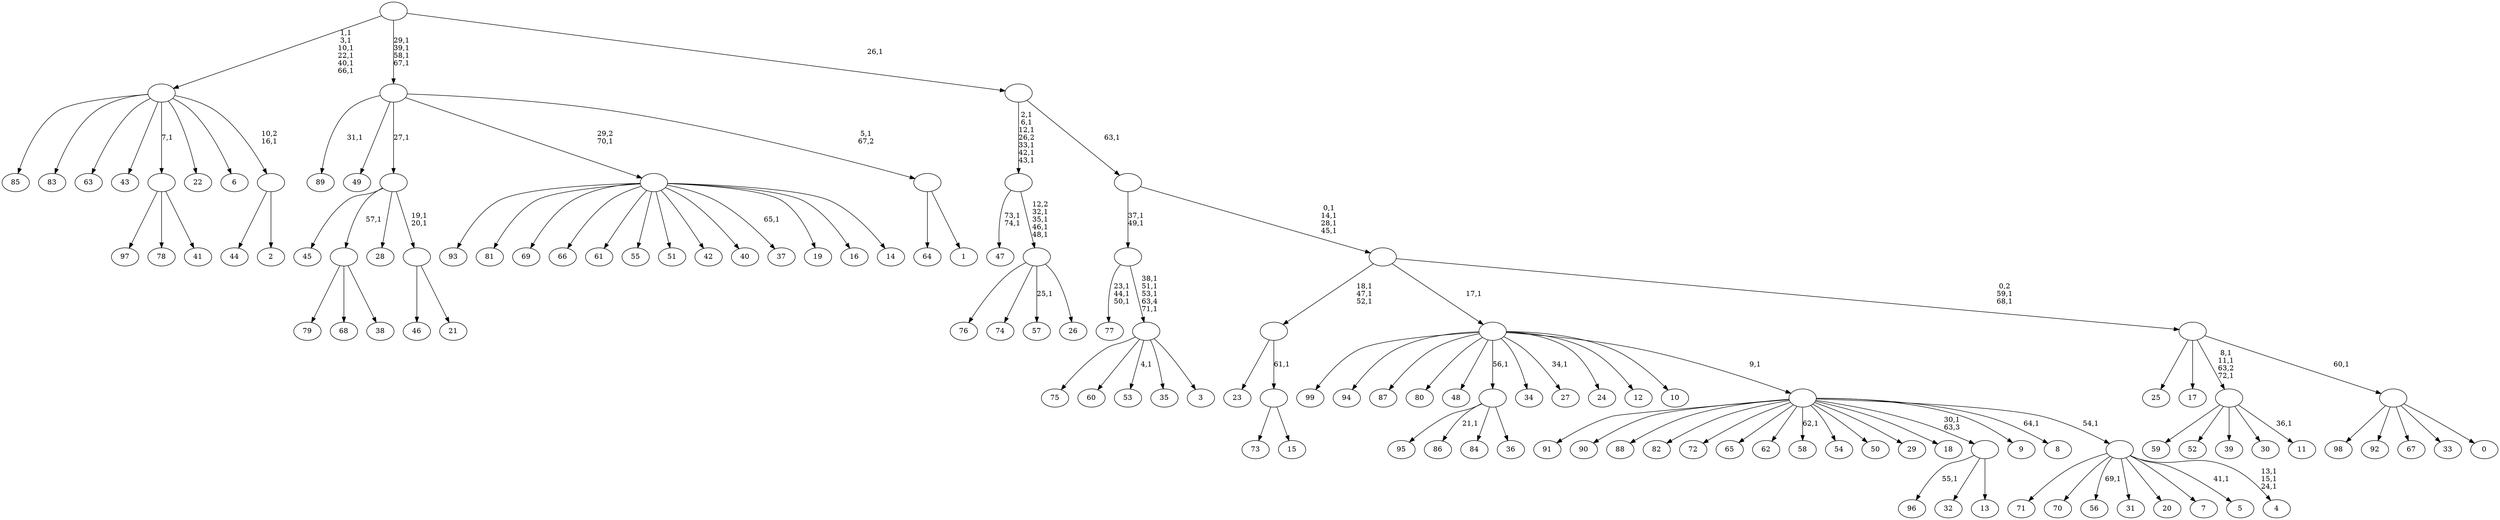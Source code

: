 digraph T {
	175 [label="99"]
	174 [label="98"]
	173 [label="97"]
	172 [label="96"]
	170 [label="95"]
	169 [label="94"]
	168 [label="93"]
	167 [label="92"]
	166 [label="91"]
	165 [label="90"]
	164 [label="89"]
	162 [label="88"]
	161 [label="87"]
	160 [label="86"]
	158 [label="85"]
	157 [label="84"]
	156 [label="83"]
	155 [label="82"]
	154 [label="81"]
	153 [label="80"]
	152 [label="79"]
	151 [label="78"]
	150 [label="77"]
	146 [label="76"]
	145 [label="75"]
	144 [label="74"]
	143 [label="73"]
	142 [label="72"]
	141 [label="71"]
	140 [label="70"]
	139 [label="69"]
	138 [label="68"]
	137 [label="67"]
	136 [label="66"]
	135 [label="65"]
	134 [label="64"]
	133 [label="63"]
	132 [label="62"]
	131 [label="61"]
	130 [label="60"]
	129 [label="59"]
	128 [label="58"]
	126 [label="57"]
	124 [label="56"]
	122 [label="55"]
	121 [label="54"]
	120 [label="53"]
	118 [label="52"]
	117 [label="51"]
	116 [label="50"]
	115 [label="49"]
	114 [label="48"]
	113 [label="47"]
	110 [label="46"]
	109 [label="45"]
	108 [label="44"]
	107 [label="43"]
	106 [label="42"]
	105 [label="41"]
	104 [label=""]
	103 [label="40"]
	102 [label="39"]
	101 [label="38"]
	100 [label=""]
	99 [label="37"]
	97 [label="36"]
	96 [label=""]
	95 [label="35"]
	94 [label="34"]
	93 [label="33"]
	92 [label="32"]
	91 [label="31"]
	90 [label="30"]
	89 [label="29"]
	88 [label="28"]
	87 [label="27"]
	85 [label="26"]
	84 [label=""]
	80 [label=""]
	74 [label="25"]
	73 [label="24"]
	72 [label="23"]
	71 [label="22"]
	70 [label="21"]
	69 [label=""]
	67 [label=""]
	66 [label="20"]
	65 [label="19"]
	64 [label="18"]
	63 [label="17"]
	62 [label="16"]
	61 [label="15"]
	60 [label=""]
	59 [label=""]
	56 [label="14"]
	55 [label=""]
	54 [label="13"]
	53 [label=""]
	52 [label="12"]
	51 [label="11"]
	49 [label=""]
	46 [label="10"]
	45 [label="9"]
	44 [label="8"]
	42 [label="7"]
	41 [label="6"]
	40 [label="5"]
	38 [label="4"]
	34 [label=""]
	33 [label=""]
	32 [label=""]
	31 [label="3"]
	30 [label=""]
	26 [label=""]
	24 [label="2"]
	23 [label=""]
	22 [label=""]
	16 [label="1"]
	15 [label=""]
	14 [label=""]
	10 [label="0"]
	9 [label=""]
	8 [label=""]
	6 [label=""]
	2 [label=""]
	1 [label=""]
	0 [label=""]
	104 -> 173 [label=""]
	104 -> 151 [label=""]
	104 -> 105 [label=""]
	100 -> 152 [label=""]
	100 -> 138 [label=""]
	100 -> 101 [label=""]
	96 -> 160 [label="21,1"]
	96 -> 170 [label=""]
	96 -> 157 [label=""]
	96 -> 97 [label=""]
	84 -> 126 [label="25,1"]
	84 -> 146 [label=""]
	84 -> 144 [label=""]
	84 -> 85 [label=""]
	80 -> 84 [label="12,2\n32,1\n35,1\n46,1\n48,1"]
	80 -> 113 [label="73,1\n74,1"]
	69 -> 110 [label=""]
	69 -> 70 [label=""]
	67 -> 69 [label="19,1\n20,1"]
	67 -> 109 [label=""]
	67 -> 100 [label="57,1"]
	67 -> 88 [label=""]
	60 -> 143 [label=""]
	60 -> 61 [label=""]
	59 -> 72 [label=""]
	59 -> 60 [label="61,1"]
	55 -> 99 [label="65,1"]
	55 -> 168 [label=""]
	55 -> 154 [label=""]
	55 -> 139 [label=""]
	55 -> 136 [label=""]
	55 -> 131 [label=""]
	55 -> 122 [label=""]
	55 -> 117 [label=""]
	55 -> 106 [label=""]
	55 -> 103 [label=""]
	55 -> 65 [label=""]
	55 -> 62 [label=""]
	55 -> 56 [label=""]
	53 -> 172 [label="55,1"]
	53 -> 92 [label=""]
	53 -> 54 [label=""]
	49 -> 51 [label="36,1"]
	49 -> 129 [label=""]
	49 -> 118 [label=""]
	49 -> 102 [label=""]
	49 -> 90 [label=""]
	34 -> 38 [label="13,1\n15,1\n24,1"]
	34 -> 40 [label="41,1"]
	34 -> 124 [label="69,1"]
	34 -> 141 [label=""]
	34 -> 140 [label=""]
	34 -> 91 [label=""]
	34 -> 66 [label=""]
	34 -> 42 [label=""]
	33 -> 44 [label="64,1"]
	33 -> 128 [label="62,1"]
	33 -> 166 [label=""]
	33 -> 165 [label=""]
	33 -> 162 [label=""]
	33 -> 155 [label=""]
	33 -> 142 [label=""]
	33 -> 135 [label=""]
	33 -> 132 [label=""]
	33 -> 121 [label=""]
	33 -> 116 [label=""]
	33 -> 89 [label=""]
	33 -> 64 [label=""]
	33 -> 53 [label="30,1\n63,3"]
	33 -> 45 [label=""]
	33 -> 34 [label="54,1"]
	32 -> 87 [label="34,1"]
	32 -> 175 [label=""]
	32 -> 169 [label=""]
	32 -> 161 [label=""]
	32 -> 153 [label=""]
	32 -> 114 [label=""]
	32 -> 96 [label="56,1"]
	32 -> 94 [label=""]
	32 -> 73 [label=""]
	32 -> 52 [label=""]
	32 -> 46 [label=""]
	32 -> 33 [label="9,1"]
	30 -> 120 [label="4,1"]
	30 -> 145 [label=""]
	30 -> 130 [label=""]
	30 -> 95 [label=""]
	30 -> 31 [label=""]
	26 -> 30 [label="38,1\n51,1\n53,1\n63,4\n71,1"]
	26 -> 150 [label="23,1\n44,1\n50,1"]
	23 -> 108 [label=""]
	23 -> 24 [label=""]
	22 -> 158 [label=""]
	22 -> 156 [label=""]
	22 -> 133 [label=""]
	22 -> 107 [label=""]
	22 -> 104 [label="7,1"]
	22 -> 71 [label=""]
	22 -> 41 [label=""]
	22 -> 23 [label="10,2\n16,1"]
	15 -> 134 [label=""]
	15 -> 16 [label=""]
	14 -> 164 [label="31,1"]
	14 -> 115 [label=""]
	14 -> 67 [label="27,1"]
	14 -> 55 [label="29,2\n70,1"]
	14 -> 15 [label="5,1\n67,2"]
	9 -> 174 [label=""]
	9 -> 167 [label=""]
	9 -> 137 [label=""]
	9 -> 93 [label=""]
	9 -> 10 [label=""]
	8 -> 49 [label="8,1\n11,1\n63,2\n72,1"]
	8 -> 74 [label=""]
	8 -> 63 [label=""]
	8 -> 9 [label="60,1"]
	6 -> 8 [label="0,2\n59,1\n68,1"]
	6 -> 59 [label="18,1\n47,1\n52,1"]
	6 -> 32 [label="17,1"]
	2 -> 6 [label="0,1\n14,1\n28,1\n45,1"]
	2 -> 26 [label="37,1\n49,1"]
	1 -> 80 [label="2,1\n6,1\n12,1\n26,2\n33,1\n42,1\n43,1"]
	1 -> 2 [label="63,1"]
	0 -> 14 [label="29,1\n39,1\n58,1\n67,1"]
	0 -> 22 [label="1,1\n3,1\n10,1\n22,1\n40,1\n66,1"]
	0 -> 1 [label="26,1"]
}
